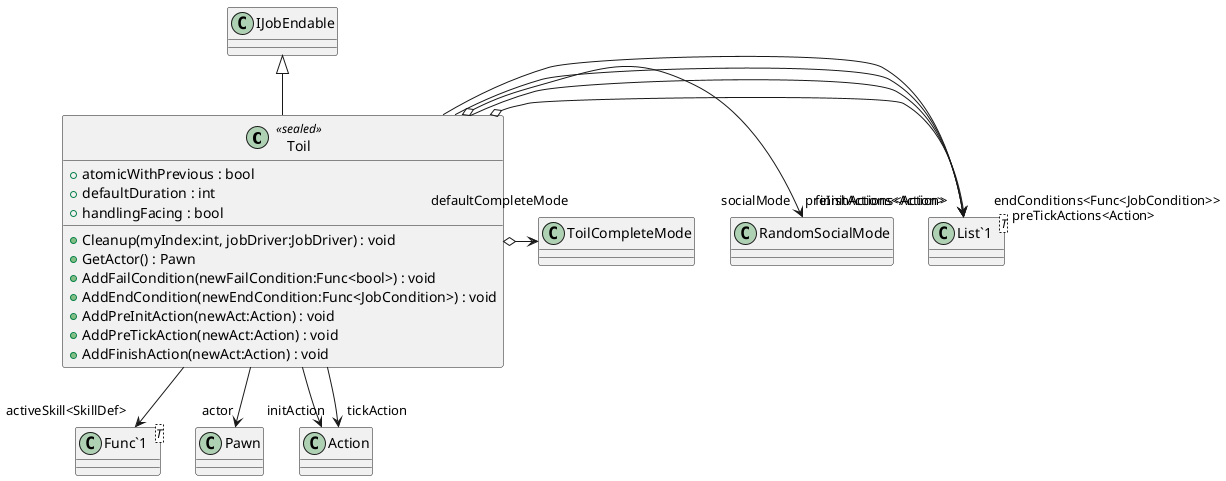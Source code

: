 @startuml
class Toil <<sealed>> {
    + atomicWithPrevious : bool
    + defaultDuration : int
    + handlingFacing : bool
    + Cleanup(myIndex:int, jobDriver:JobDriver) : void
    + GetActor() : Pawn
    + AddFailCondition(newFailCondition:Func<bool>) : void
    + AddEndCondition(newEndCondition:Func<JobCondition>) : void
    + AddPreInitAction(newAct:Action) : void
    + AddPreTickAction(newAct:Action) : void
    + AddFinishAction(newAct:Action) : void
}
class "List`1"<T> {
}
class "Func`1"<T> {
}
IJobEndable <|-- Toil
Toil --> "actor" Pawn
Toil --> "initAction" Action
Toil --> "tickAction" Action
Toil o-> "endConditions<Func<JobCondition>>" "List`1"
Toil --> "preInitActions<Action>" "List`1"
Toil --> "preTickActions<Action>" "List`1"
Toil --> "finishActions<Action>" "List`1"
Toil o-> "socialMode" RandomSocialMode
Toil --> "activeSkill<SkillDef>" "Func`1"
Toil o-> "defaultCompleteMode" ToilCompleteMode
@enduml
